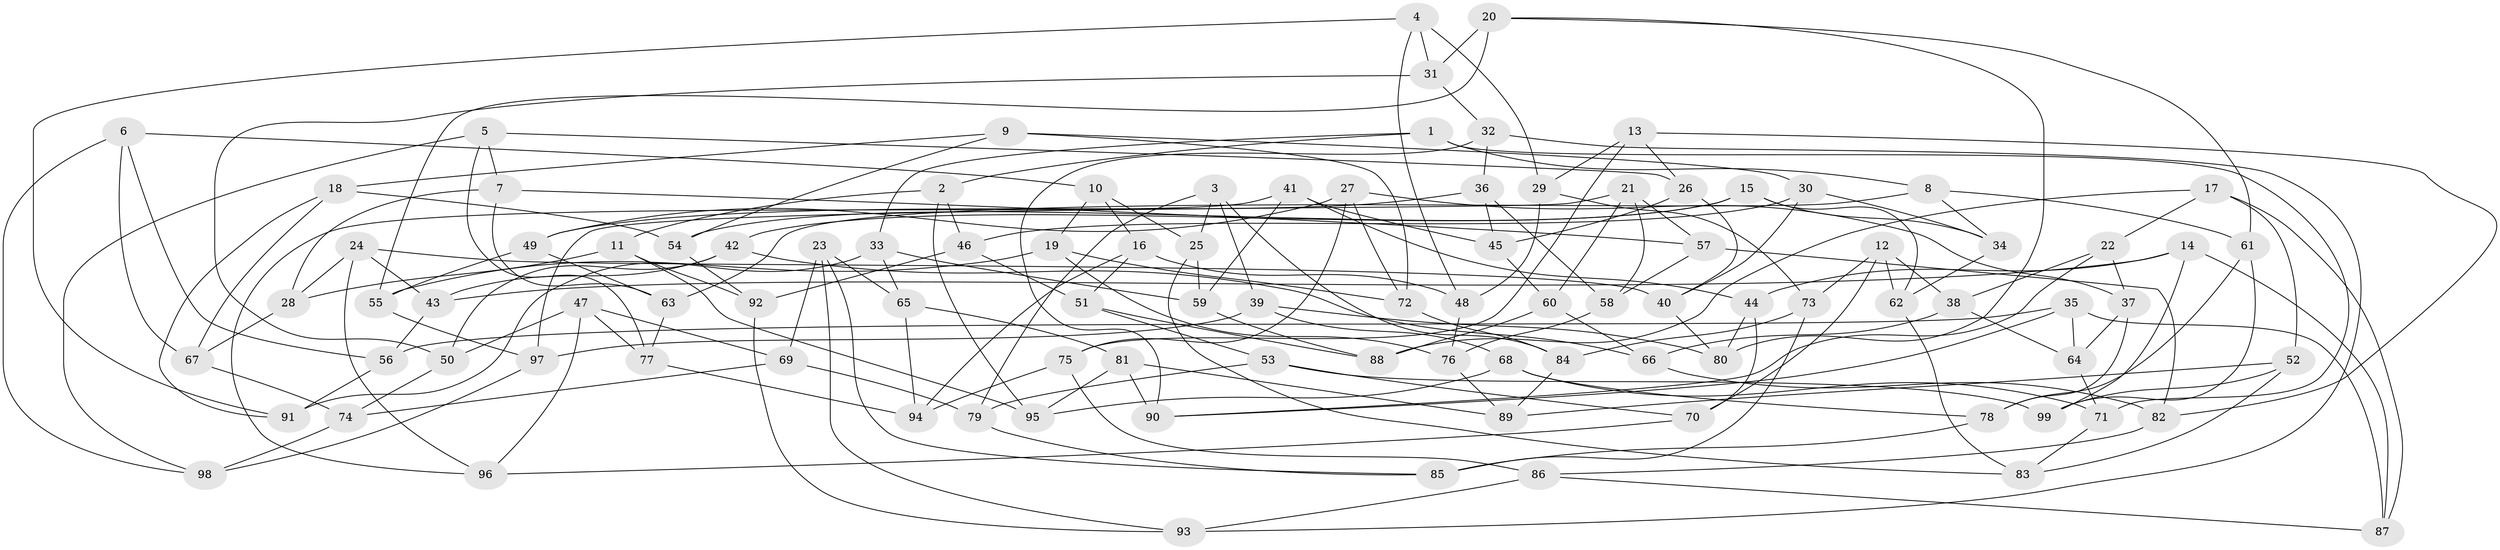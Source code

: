// Generated by graph-tools (version 1.1) at 2025/26/03/09/25 03:26:58]
// undirected, 99 vertices, 198 edges
graph export_dot {
graph [start="1"]
  node [color=gray90,style=filled];
  1;
  2;
  3;
  4;
  5;
  6;
  7;
  8;
  9;
  10;
  11;
  12;
  13;
  14;
  15;
  16;
  17;
  18;
  19;
  20;
  21;
  22;
  23;
  24;
  25;
  26;
  27;
  28;
  29;
  30;
  31;
  32;
  33;
  34;
  35;
  36;
  37;
  38;
  39;
  40;
  41;
  42;
  43;
  44;
  45;
  46;
  47;
  48;
  49;
  50;
  51;
  52;
  53;
  54;
  55;
  56;
  57;
  58;
  59;
  60;
  61;
  62;
  63;
  64;
  65;
  66;
  67;
  68;
  69;
  70;
  71;
  72;
  73;
  74;
  75;
  76;
  77;
  78;
  79;
  80;
  81;
  82;
  83;
  84;
  85;
  86;
  87;
  88;
  89;
  90;
  91;
  92;
  93;
  94;
  95;
  96;
  97;
  98;
  99;
  1 -- 2;
  1 -- 71;
  1 -- 33;
  1 -- 8;
  2 -- 11;
  2 -- 46;
  2 -- 95;
  3 -- 25;
  3 -- 39;
  3 -- 79;
  3 -- 84;
  4 -- 48;
  4 -- 29;
  4 -- 91;
  4 -- 31;
  5 -- 7;
  5 -- 77;
  5 -- 26;
  5 -- 98;
  6 -- 56;
  6 -- 98;
  6 -- 67;
  6 -- 10;
  7 -- 57;
  7 -- 28;
  7 -- 63;
  8 -- 34;
  8 -- 61;
  8 -- 63;
  9 -- 18;
  9 -- 30;
  9 -- 72;
  9 -- 54;
  10 -- 25;
  10 -- 19;
  10 -- 16;
  11 -- 95;
  11 -- 28;
  11 -- 92;
  12 -- 38;
  12 -- 62;
  12 -- 70;
  12 -- 73;
  13 -- 82;
  13 -- 75;
  13 -- 26;
  13 -- 29;
  14 -- 43;
  14 -- 44;
  14 -- 87;
  14 -- 99;
  15 -- 54;
  15 -- 34;
  15 -- 62;
  15 -- 42;
  16 -- 48;
  16 -- 94;
  16 -- 51;
  17 -- 52;
  17 -- 87;
  17 -- 22;
  17 -- 88;
  18 -- 67;
  18 -- 54;
  18 -- 91;
  19 -- 55;
  19 -- 72;
  19 -- 76;
  20 -- 55;
  20 -- 80;
  20 -- 31;
  20 -- 61;
  21 -- 60;
  21 -- 97;
  21 -- 57;
  21 -- 58;
  22 -- 90;
  22 -- 37;
  22 -- 38;
  23 -- 85;
  23 -- 65;
  23 -- 69;
  23 -- 93;
  24 -- 28;
  24 -- 96;
  24 -- 40;
  24 -- 43;
  25 -- 59;
  25 -- 83;
  26 -- 45;
  26 -- 40;
  27 -- 49;
  27 -- 75;
  27 -- 72;
  27 -- 37;
  28 -- 67;
  29 -- 48;
  29 -- 73;
  30 -- 46;
  30 -- 40;
  30 -- 34;
  31 -- 50;
  31 -- 32;
  32 -- 93;
  32 -- 36;
  32 -- 90;
  33 -- 65;
  33 -- 91;
  33 -- 59;
  34 -- 62;
  35 -- 64;
  35 -- 90;
  35 -- 87;
  35 -- 56;
  36 -- 58;
  36 -- 49;
  36 -- 45;
  37 -- 64;
  37 -- 78;
  38 -- 64;
  38 -- 66;
  39 -- 80;
  39 -- 97;
  39 -- 68;
  40 -- 80;
  41 -- 59;
  41 -- 45;
  41 -- 44;
  41 -- 96;
  42 -- 66;
  42 -- 43;
  42 -- 50;
  43 -- 56;
  44 -- 70;
  44 -- 80;
  45 -- 60;
  46 -- 51;
  46 -- 92;
  47 -- 50;
  47 -- 69;
  47 -- 77;
  47 -- 96;
  48 -- 76;
  49 -- 55;
  49 -- 63;
  50 -- 74;
  51 -- 53;
  51 -- 88;
  52 -- 99;
  52 -- 89;
  52 -- 83;
  53 -- 70;
  53 -- 79;
  53 -- 99;
  54 -- 92;
  55 -- 97;
  56 -- 91;
  57 -- 82;
  57 -- 58;
  58 -- 76;
  59 -- 88;
  60 -- 66;
  60 -- 88;
  61 -- 78;
  61 -- 99;
  62 -- 83;
  63 -- 77;
  64 -- 71;
  65 -- 81;
  65 -- 94;
  66 -- 82;
  67 -- 74;
  68 -- 78;
  68 -- 71;
  68 -- 95;
  69 -- 74;
  69 -- 79;
  70 -- 96;
  71 -- 83;
  72 -- 84;
  73 -- 84;
  73 -- 85;
  74 -- 98;
  75 -- 86;
  75 -- 94;
  76 -- 89;
  77 -- 94;
  78 -- 85;
  79 -- 85;
  81 -- 90;
  81 -- 95;
  81 -- 89;
  82 -- 86;
  84 -- 89;
  86 -- 93;
  86 -- 87;
  92 -- 93;
  97 -- 98;
}
